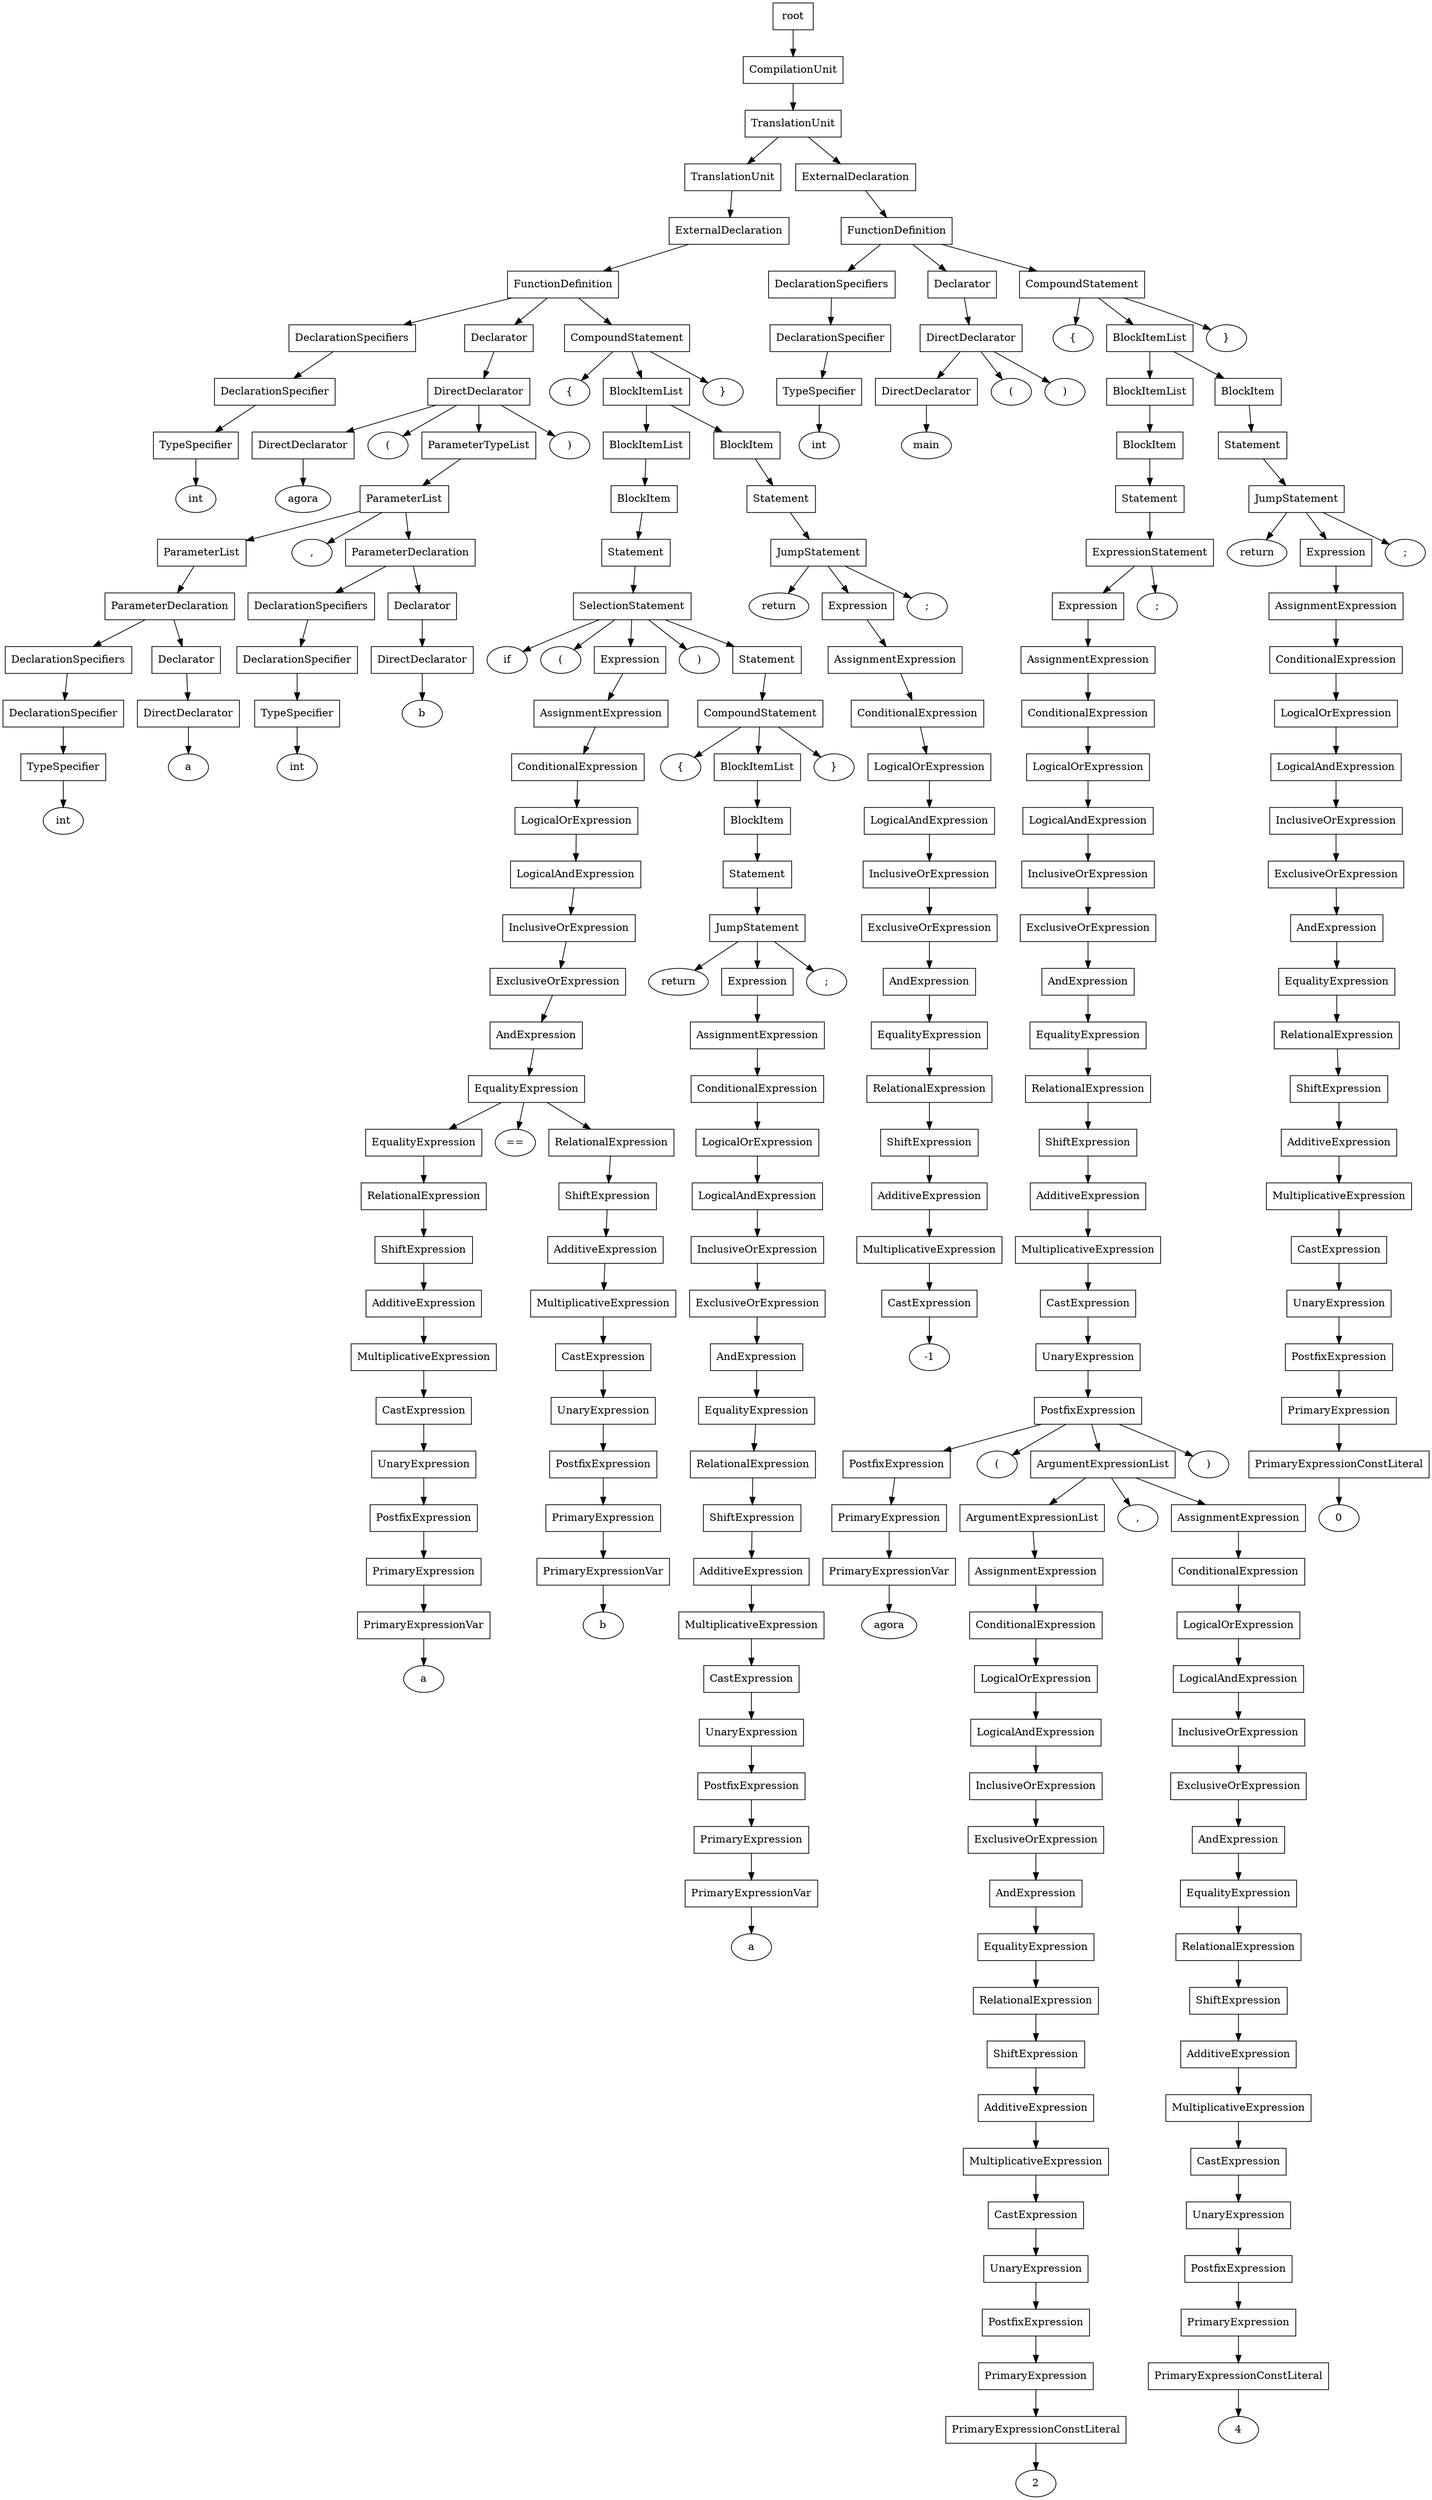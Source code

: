 digraph G {
	splines="TRUE";
	n_0 [label="root", shape="rectangle"]
	n_0 -> n_1
	n_1 [label="CompilationUnit", shape="rectangle"]
	n_1 -> n_2
	n_2 [label="TranslationUnit", shape="rectangle"]
	n_2 -> n_3
	n_3 [label="TranslationUnit", shape="rectangle"]
	n_3 -> n_5
	n_5 [label="ExternalDeclaration", shape="rectangle"]
	n_5 -> n_7
	n_7 [label="FunctionDefinition", shape="rectangle"]
	n_7 -> n_11
	n_11 [label="DeclarationSpecifiers", shape="rectangle"]
	n_11 -> n_19
	n_19 [label="DeclarationSpecifier", shape="rectangle"]
	n_19 -> n_30
	n_30 [label="TypeSpecifier", shape="rectangle"]
	n_30 -> n_41
	n_41 [label="int", shape="ellipse"]
	n_7 -> n_12
	n_12 [label="Declarator", shape="rectangle"]
	n_12 -> n_20
	n_20 [label="DirectDeclarator", shape="rectangle"]
	n_20 -> n_31
	n_31 [label="DirectDeclarator", shape="rectangle"]
	n_31 -> n_42
	n_42 [label="agora", shape="ellipse"]
	n_20 -> n_32
	n_32 [label="(", shape="ellipse"]
	n_20 -> n_33
	n_33 [label="ParameterTypeList", shape="rectangle"]
	n_33 -> n_43
	n_43 [label="ParameterList", shape="rectangle"]
	n_43 -> n_48
	n_48 [label="ParameterList", shape="rectangle"]
	n_48 -> n_57
	n_57 [label="ParameterDeclaration", shape="rectangle"]
	n_57 -> n_67
	n_67 [label="DeclarationSpecifiers", shape="rectangle"]
	n_67 -> n_79
	n_79 [label="DeclarationSpecifier", shape="rectangle"]
	n_79 -> n_88
	n_88 [label="TypeSpecifier", shape="rectangle"]
	n_88 -> n_98
	n_98 [label="int", shape="ellipse"]
	n_57 -> n_68
	n_68 [label="Declarator", shape="rectangle"]
	n_68 -> n_80
	n_80 [label="DirectDeclarator", shape="rectangle"]
	n_80 -> n_89
	n_89 [label="a", shape="ellipse"]
	n_43 -> n_49
	n_49 [label=",", shape="ellipse"]
	n_43 -> n_50
	n_50 [label="ParameterDeclaration", shape="rectangle"]
	n_50 -> n_58
	n_58 [label="DeclarationSpecifiers", shape="rectangle"]
	n_58 -> n_69
	n_69 [label="DeclarationSpecifier", shape="rectangle"]
	n_69 -> n_81
	n_81 [label="TypeSpecifier", shape="rectangle"]
	n_81 -> n_90
	n_90 [label="int", shape="ellipse"]
	n_50 -> n_59
	n_59 [label="Declarator", shape="rectangle"]
	n_59 -> n_70
	n_70 [label="DirectDeclarator", shape="rectangle"]
	n_70 -> n_82
	n_82 [label="b", shape="ellipse"]
	n_20 -> n_34
	n_34 [label=")", shape="ellipse"]
	n_7 -> n_13
	n_13 [label="CompoundStatement", shape="rectangle"]
	n_13 -> n_21
	n_21 [label="{", shape="ellipse"]
	n_13 -> n_22
	n_22 [label="BlockItemList", shape="rectangle"]
	n_22 -> n_35
	n_35 [label="BlockItemList", shape="rectangle"]
	n_35 -> n_44
	n_44 [label="BlockItem", shape="rectangle"]
	n_44 -> n_51
	n_51 [label="Statement", shape="rectangle"]
	n_51 -> n_60
	n_60 [label="SelectionStatement", shape="rectangle"]
	n_60 -> n_71
	n_71 [label="if", shape="ellipse"]
	n_60 -> n_72
	n_72 [label="(", shape="ellipse"]
	n_60 -> n_73
	n_73 [label="Expression", shape="rectangle"]
	n_73 -> n_83
	n_83 [label="AssignmentExpression", shape="rectangle"]
	n_83 -> n_91
	n_91 [label="ConditionalExpression", shape="rectangle"]
	n_91 -> n_99
	n_99 [label="LogicalOrExpression", shape="rectangle"]
	n_99 -> n_104
	n_104 [label="LogicalAndExpression", shape="rectangle"]
	n_104 -> n_109
	n_109 [label="InclusiveOrExpression", shape="rectangle"]
	n_109 -> n_114
	n_114 [label="ExclusiveOrExpression", shape="rectangle"]
	n_114 -> n_121
	n_121 [label="AndExpression", shape="rectangle"]
	n_121 -> n_126
	n_126 [label="EqualityExpression", shape="rectangle"]
	n_126 -> n_131
	n_131 [label="EqualityExpression", shape="rectangle"]
	n_131 -> n_138
	n_138 [label="RelationalExpression", shape="rectangle"]
	n_138 -> n_144
	n_144 [label="ShiftExpression", shape="rectangle"]
	n_144 -> n_150
	n_150 [label="AdditiveExpression", shape="rectangle"]
	n_150 -> n_156
	n_156 [label="MultiplicativeExpression", shape="rectangle"]
	n_156 -> n_162
	n_162 [label="CastExpression", shape="rectangle"]
	n_162 -> n_167
	n_167 [label="UnaryExpression", shape="rectangle"]
	n_167 -> n_175
	n_175 [label="PostfixExpression", shape="rectangle"]
	n_175 -> n_183
	n_183 [label="PrimaryExpression", shape="rectangle"]
	n_183 -> n_189
	n_189 [label="PrimaryExpressionVar", shape="rectangle"]
	n_189 -> n_195
	n_195 [label="a", shape="ellipse"]
	n_126 -> n_132
	n_132 [label="==", shape="ellipse"]
	n_126 -> n_133
	n_133 [label="RelationalExpression", shape="rectangle"]
	n_133 -> n_139
	n_139 [label="ShiftExpression", shape="rectangle"]
	n_139 -> n_145
	n_145 [label="AdditiveExpression", shape="rectangle"]
	n_145 -> n_151
	n_151 [label="MultiplicativeExpression", shape="rectangle"]
	n_151 -> n_157
	n_157 [label="CastExpression", shape="rectangle"]
	n_157 -> n_163
	n_163 [label="UnaryExpression", shape="rectangle"]
	n_163 -> n_168
	n_168 [label="PostfixExpression", shape="rectangle"]
	n_168 -> n_176
	n_176 [label="PrimaryExpression", shape="rectangle"]
	n_176 -> n_184
	n_184 [label="PrimaryExpressionVar", shape="rectangle"]
	n_184 -> n_190
	n_190 [label="b", shape="ellipse"]
	n_60 -> n_74
	n_74 [label=")", shape="ellipse"]
	n_60 -> n_75
	n_75 [label="Statement", shape="rectangle"]
	n_75 -> n_84
	n_84 [label="CompoundStatement", shape="rectangle"]
	n_84 -> n_92
	n_92 [label="{", shape="ellipse"]
	n_84 -> n_93
	n_93 [label="BlockItemList", shape="rectangle"]
	n_93 -> n_100
	n_100 [label="BlockItem", shape="rectangle"]
	n_100 -> n_105
	n_105 [label="Statement", shape="rectangle"]
	n_105 -> n_110
	n_110 [label="JumpStatement", shape="rectangle"]
	n_110 -> n_115
	n_115 [label="return", shape="ellipse"]
	n_110 -> n_116
	n_116 [label="Expression", shape="rectangle"]
	n_116 -> n_122
	n_122 [label="AssignmentExpression", shape="rectangle"]
	n_122 -> n_127
	n_127 [label="ConditionalExpression", shape="rectangle"]
	n_127 -> n_134
	n_134 [label="LogicalOrExpression", shape="rectangle"]
	n_134 -> n_140
	n_140 [label="LogicalAndExpression", shape="rectangle"]
	n_140 -> n_146
	n_146 [label="InclusiveOrExpression", shape="rectangle"]
	n_146 -> n_152
	n_152 [label="ExclusiveOrExpression", shape="rectangle"]
	n_152 -> n_158
	n_158 [label="AndExpression", shape="rectangle"]
	n_158 -> n_164
	n_164 [label="EqualityExpression", shape="rectangle"]
	n_164 -> n_169
	n_169 [label="RelationalExpression", shape="rectangle"]
	n_169 -> n_177
	n_177 [label="ShiftExpression", shape="rectangle"]
	n_177 -> n_185
	n_185 [label="AdditiveExpression", shape="rectangle"]
	n_185 -> n_191
	n_191 [label="MultiplicativeExpression", shape="rectangle"]
	n_191 -> n_196
	n_196 [label="CastExpression", shape="rectangle"]
	n_196 -> n_199
	n_199 [label="UnaryExpression", shape="rectangle"]
	n_199 -> n_202
	n_202 [label="PostfixExpression", shape="rectangle"]
	n_202 -> n_205
	n_205 [label="PrimaryExpression", shape="rectangle"]
	n_205 -> n_208
	n_208 [label="PrimaryExpressionVar", shape="rectangle"]
	n_208 -> n_211
	n_211 [label="a", shape="ellipse"]
	n_110 -> n_117
	n_117 [label=";", shape="ellipse"]
	n_84 -> n_94
	n_94 [label="}", shape="ellipse"]
	n_22 -> n_36
	n_36 [label="BlockItem", shape="rectangle"]
	n_36 -> n_45
	n_45 [label="Statement", shape="rectangle"]
	n_45 -> n_52
	n_52 [label="JumpStatement", shape="rectangle"]
	n_52 -> n_61
	n_61 [label="return", shape="ellipse"]
	n_52 -> n_62
	n_62 [label="Expression", shape="rectangle"]
	n_62 -> n_76
	n_76 [label="AssignmentExpression", shape="rectangle"]
	n_76 -> n_85
	n_85 [label="ConditionalExpression", shape="rectangle"]
	n_85 -> n_95
	n_95 [label="LogicalOrExpression", shape="rectangle"]
	n_95 -> n_101
	n_101 [label="LogicalAndExpression", shape="rectangle"]
	n_101 -> n_106
	n_106 [label="InclusiveOrExpression", shape="rectangle"]
	n_106 -> n_111
	n_111 [label="ExclusiveOrExpression", shape="rectangle"]
	n_111 -> n_118
	n_118 [label="AndExpression", shape="rectangle"]
	n_118 -> n_123
	n_123 [label="EqualityExpression", shape="rectangle"]
	n_123 -> n_128
	n_128 [label="RelationalExpression", shape="rectangle"]
	n_128 -> n_135
	n_135 [label="ShiftExpression", shape="rectangle"]
	n_135 -> n_141
	n_141 [label="AdditiveExpression", shape="rectangle"]
	n_141 -> n_147
	n_147 [label="MultiplicativeExpression", shape="rectangle"]
	n_147 -> n_153
	n_153 [label="CastExpression", shape="rectangle"]
	n_153 -> n_159
	n_159 [label="-1", shape="ellipse"]
	n_52 -> n_63
	n_63 [label=";", shape="ellipse"]
	n_13 -> n_23
	n_23 [label="}", shape="ellipse"]
	n_2 -> n_4
	n_4 [label="ExternalDeclaration", shape="rectangle"]
	n_4 -> n_6
	n_6 [label="FunctionDefinition", shape="rectangle"]
	n_6 -> n_8
	n_8 [label="DeclarationSpecifiers", shape="rectangle"]
	n_8 -> n_14
	n_14 [label="DeclarationSpecifier", shape="rectangle"]
	n_14 -> n_24
	n_24 [label="TypeSpecifier", shape="rectangle"]
	n_24 -> n_37
	n_37 [label="int", shape="ellipse"]
	n_6 -> n_9
	n_9 [label="Declarator", shape="rectangle"]
	n_9 -> n_15
	n_15 [label="DirectDeclarator", shape="rectangle"]
	n_15 -> n_25
	n_25 [label="DirectDeclarator", shape="rectangle"]
	n_25 -> n_38
	n_38 [label="main", shape="ellipse"]
	n_15 -> n_26
	n_26 [label="(", shape="ellipse"]
	n_15 -> n_27
	n_27 [label=")", shape="ellipse"]
	n_6 -> n_10
	n_10 [label="CompoundStatement", shape="rectangle"]
	n_10 -> n_16
	n_16 [label="{", shape="ellipse"]
	n_10 -> n_17
	n_17 [label="BlockItemList", shape="rectangle"]
	n_17 -> n_28
	n_28 [label="BlockItemList", shape="rectangle"]
	n_28 -> n_39
	n_39 [label="BlockItem", shape="rectangle"]
	n_39 -> n_46
	n_46 [label="Statement", shape="rectangle"]
	n_46 -> n_53
	n_53 [label="ExpressionStatement", shape="rectangle"]
	n_53 -> n_64
	n_64 [label="Expression", shape="rectangle"]
	n_64 -> n_77
	n_77 [label="AssignmentExpression", shape="rectangle"]
	n_77 -> n_86
	n_86 [label="ConditionalExpression", shape="rectangle"]
	n_86 -> n_96
	n_96 [label="LogicalOrExpression", shape="rectangle"]
	n_96 -> n_102
	n_102 [label="LogicalAndExpression", shape="rectangle"]
	n_102 -> n_107
	n_107 [label="InclusiveOrExpression", shape="rectangle"]
	n_107 -> n_112
	n_112 [label="ExclusiveOrExpression", shape="rectangle"]
	n_112 -> n_119
	n_119 [label="AndExpression", shape="rectangle"]
	n_119 -> n_124
	n_124 [label="EqualityExpression", shape="rectangle"]
	n_124 -> n_129
	n_129 [label="RelationalExpression", shape="rectangle"]
	n_129 -> n_136
	n_136 [label="ShiftExpression", shape="rectangle"]
	n_136 -> n_142
	n_142 [label="AdditiveExpression", shape="rectangle"]
	n_142 -> n_148
	n_148 [label="MultiplicativeExpression", shape="rectangle"]
	n_148 -> n_154
	n_154 [label="CastExpression", shape="rectangle"]
	n_154 -> n_160
	n_160 [label="UnaryExpression", shape="rectangle"]
	n_160 -> n_165
	n_165 [label="PostfixExpression", shape="rectangle"]
	n_165 -> n_170
	n_170 [label="PostfixExpression", shape="rectangle"]
	n_170 -> n_178
	n_178 [label="PrimaryExpression", shape="rectangle"]
	n_178 -> n_186
	n_186 [label="PrimaryExpressionVar", shape="rectangle"]
	n_186 -> n_192
	n_192 [label="agora", shape="ellipse"]
	n_165 -> n_171
	n_171 [label="(", shape="ellipse"]
	n_165 -> n_172
	n_172 [label="ArgumentExpressionList", shape="rectangle"]
	n_172 -> n_179
	n_179 [label="ArgumentExpressionList", shape="rectangle"]
	n_179 -> n_187
	n_187 [label="AssignmentExpression", shape="rectangle"]
	n_187 -> n_193
	n_193 [label="ConditionalExpression", shape="rectangle"]
	n_193 -> n_197
	n_197 [label="LogicalOrExpression", shape="rectangle"]
	n_197 -> n_200
	n_200 [label="LogicalAndExpression", shape="rectangle"]
	n_200 -> n_203
	n_203 [label="InclusiveOrExpression", shape="rectangle"]
	n_203 -> n_206
	n_206 [label="ExclusiveOrExpression", shape="rectangle"]
	n_206 -> n_209
	n_209 [label="AndExpression", shape="rectangle"]
	n_209 -> n_212
	n_212 [label="EqualityExpression", shape="rectangle"]
	n_212 -> n_214
	n_214 [label="RelationalExpression", shape="rectangle"]
	n_214 -> n_216
	n_216 [label="ShiftExpression", shape="rectangle"]
	n_216 -> n_218
	n_218 [label="AdditiveExpression", shape="rectangle"]
	n_218 -> n_220
	n_220 [label="MultiplicativeExpression", shape="rectangle"]
	n_220 -> n_222
	n_222 [label="CastExpression", shape="rectangle"]
	n_222 -> n_224
	n_224 [label="UnaryExpression", shape="rectangle"]
	n_224 -> n_226
	n_226 [label="PostfixExpression", shape="rectangle"]
	n_226 -> n_228
	n_228 [label="PrimaryExpression", shape="rectangle"]
	n_228 -> n_230
	n_230 [label="PrimaryExpressionConstLiteral", shape="rectangle"]
	n_230 -> n_232
	n_232 [label="2", shape="ellipse"]
	n_172 -> n_180
	n_180 [label=",", shape="ellipse"]
	n_172 -> n_181
	n_181 [label="AssignmentExpression", shape="rectangle"]
	n_181 -> n_188
	n_188 [label="ConditionalExpression", shape="rectangle"]
	n_188 -> n_194
	n_194 [label="LogicalOrExpression", shape="rectangle"]
	n_194 -> n_198
	n_198 [label="LogicalAndExpression", shape="rectangle"]
	n_198 -> n_201
	n_201 [label="InclusiveOrExpression", shape="rectangle"]
	n_201 -> n_204
	n_204 [label="ExclusiveOrExpression", shape="rectangle"]
	n_204 -> n_207
	n_207 [label="AndExpression", shape="rectangle"]
	n_207 -> n_210
	n_210 [label="EqualityExpression", shape="rectangle"]
	n_210 -> n_213
	n_213 [label="RelationalExpression", shape="rectangle"]
	n_213 -> n_215
	n_215 [label="ShiftExpression", shape="rectangle"]
	n_215 -> n_217
	n_217 [label="AdditiveExpression", shape="rectangle"]
	n_217 -> n_219
	n_219 [label="MultiplicativeExpression", shape="rectangle"]
	n_219 -> n_221
	n_221 [label="CastExpression", shape="rectangle"]
	n_221 -> n_223
	n_223 [label="UnaryExpression", shape="rectangle"]
	n_223 -> n_225
	n_225 [label="PostfixExpression", shape="rectangle"]
	n_225 -> n_227
	n_227 [label="PrimaryExpression", shape="rectangle"]
	n_227 -> n_229
	n_229 [label="PrimaryExpressionConstLiteral", shape="rectangle"]
	n_229 -> n_231
	n_231 [label="4", shape="ellipse"]
	n_165 -> n_173
	n_173 [label=")", shape="ellipse"]
	n_53 -> n_65
	n_65 [label=";", shape="ellipse"]
	n_17 -> n_29
	n_29 [label="BlockItem", shape="rectangle"]
	n_29 -> n_40
	n_40 [label="Statement", shape="rectangle"]
	n_40 -> n_47
	n_47 [label="JumpStatement", shape="rectangle"]
	n_47 -> n_54
	n_54 [label="return", shape="ellipse"]
	n_47 -> n_55
	n_55 [label="Expression", shape="rectangle"]
	n_55 -> n_66
	n_66 [label="AssignmentExpression", shape="rectangle"]
	n_66 -> n_78
	n_78 [label="ConditionalExpression", shape="rectangle"]
	n_78 -> n_87
	n_87 [label="LogicalOrExpression", shape="rectangle"]
	n_87 -> n_97
	n_97 [label="LogicalAndExpression", shape="rectangle"]
	n_97 -> n_103
	n_103 [label="InclusiveOrExpression", shape="rectangle"]
	n_103 -> n_108
	n_108 [label="ExclusiveOrExpression", shape="rectangle"]
	n_108 -> n_113
	n_113 [label="AndExpression", shape="rectangle"]
	n_113 -> n_120
	n_120 [label="EqualityExpression", shape="rectangle"]
	n_120 -> n_125
	n_125 [label="RelationalExpression", shape="rectangle"]
	n_125 -> n_130
	n_130 [label="ShiftExpression", shape="rectangle"]
	n_130 -> n_137
	n_137 [label="AdditiveExpression", shape="rectangle"]
	n_137 -> n_143
	n_143 [label="MultiplicativeExpression", shape="rectangle"]
	n_143 -> n_149
	n_149 [label="CastExpression", shape="rectangle"]
	n_149 -> n_155
	n_155 [label="UnaryExpression", shape="rectangle"]
	n_155 -> n_161
	n_161 [label="PostfixExpression", shape="rectangle"]
	n_161 -> n_166
	n_166 [label="PrimaryExpression", shape="rectangle"]
	n_166 -> n_174
	n_174 [label="PrimaryExpressionConstLiteral", shape="rectangle"]
	n_174 -> n_182
	n_182 [label="0", shape="ellipse"]
	n_47 -> n_56
	n_56 [label=";", shape="ellipse"]
	n_10 -> n_18
	n_18 [label="}", shape="ellipse"]
}